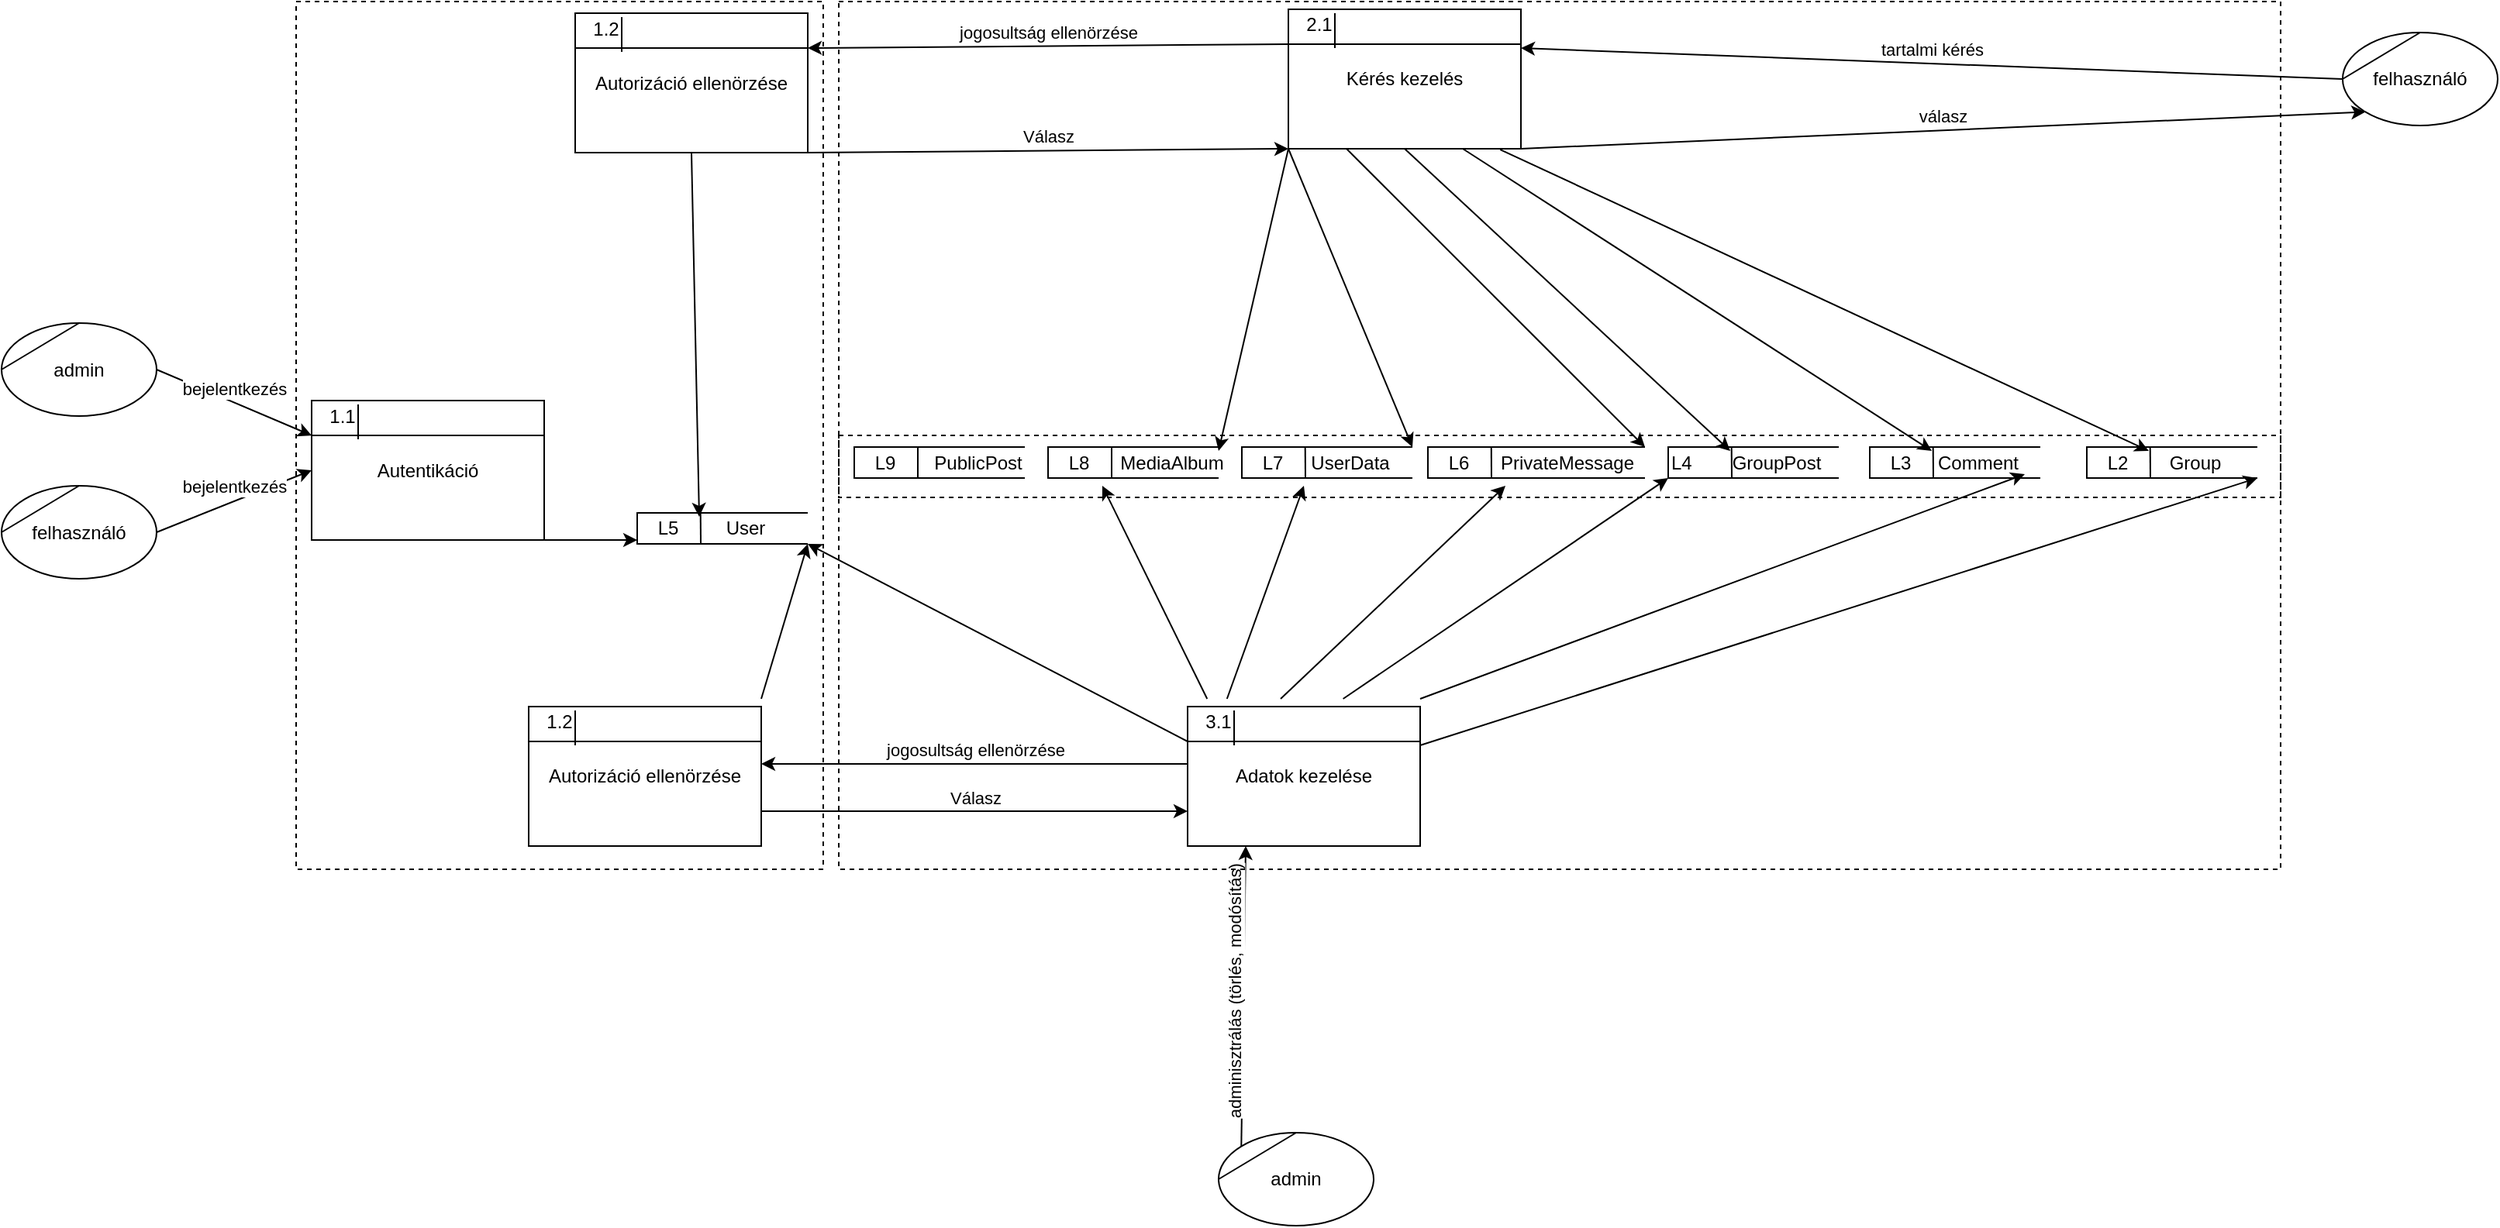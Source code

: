 <mxfile version="15.5.6" type="device"><diagram id="shE9v0hnylNguthQycy4" name="Page-1"><mxGraphModel dx="2523" dy="975" grid="1" gridSize="10" guides="1" tooltips="1" connect="1" arrows="1" fold="1" page="1" pageScale="1" pageWidth="850" pageHeight="1100" math="0" shadow="0"><root><mxCell id="0"/><mxCell id="1" parent="0"/><mxCell id="be3AMiHYgtLkQ3gNRqeP-2" value="Kérés kezelés" style="rounded=0;whiteSpace=wrap;html=1;fillColor=default;" parent="1" vertex="1"><mxGeometry x="420" y="85" width="150" height="90" as="geometry"/></mxCell><mxCell id="be3AMiHYgtLkQ3gNRqeP-3" value="2.1" style="text;html=1;strokeColor=none;fillColor=none;align=center;verticalAlign=middle;whiteSpace=wrap;rounded=0;" parent="1" vertex="1"><mxGeometry x="410" y="80" width="60" height="30" as="geometry"/></mxCell><mxCell id="be3AMiHYgtLkQ3gNRqeP-5" value="" style="endArrow=none;html=1;rounded=0;entryX=1;entryY=0.25;entryDx=0;entryDy=0;exitX=0;exitY=0.25;exitDx=0;exitDy=0;" parent="1" source="be3AMiHYgtLkQ3gNRqeP-2" target="be3AMiHYgtLkQ3gNRqeP-2" edge="1"><mxGeometry width="50" height="50" relative="1" as="geometry"><mxPoint x="280" y="405" as="sourcePoint"/><mxPoint x="330" y="355" as="targetPoint"/></mxGeometry></mxCell><mxCell id="be3AMiHYgtLkQ3gNRqeP-6" value="" style="endArrow=none;html=1;rounded=0;entryX=0;entryY=0.25;entryDx=0;entryDy=0;exitX=0;exitY=1;exitDx=0;exitDy=0;" parent="1" edge="1"><mxGeometry width="50" height="50" relative="1" as="geometry"><mxPoint x="450" y="110" as="sourcePoint"/><mxPoint x="450" y="87.5" as="targetPoint"/></mxGeometry></mxCell><mxCell id="be3AMiHYgtLkQ3gNRqeP-8" value="&lt;div&gt;felhasználó&lt;/div&gt;" style="ellipse;whiteSpace=wrap;html=1;" parent="1" vertex="1"><mxGeometry x="1100" y="100" width="100" height="60" as="geometry"/></mxCell><mxCell id="be3AMiHYgtLkQ3gNRqeP-9" value="tartalmi kérés" style="endArrow=classic;html=1;rounded=0;entryX=1;entryY=1;entryDx=0;entryDy=0;exitX=0;exitY=0.5;exitDx=0;exitDy=0;horizontal=1;verticalAlign=bottom;" parent="1" source="be3AMiHYgtLkQ3gNRqeP-8" edge="1"><mxGeometry width="50" height="50" relative="1" as="geometry"><mxPoint x="400" y="350" as="sourcePoint"/><mxPoint x="570" y="110" as="targetPoint"/></mxGeometry></mxCell><mxCell id="be3AMiHYgtLkQ3gNRqeP-10" value="Autorizáció ellenörzése" style="rounded=0;whiteSpace=wrap;html=1;fillColor=default;" parent="1" vertex="1"><mxGeometry x="-40" y="87.5" width="150" height="90" as="geometry"/></mxCell><mxCell id="be3AMiHYgtLkQ3gNRqeP-11" value="1.2" style="text;html=1;strokeColor=none;fillColor=none;align=center;verticalAlign=middle;whiteSpace=wrap;rounded=0;" parent="1" vertex="1"><mxGeometry x="-50" y="82.5" width="60" height="30" as="geometry"/></mxCell><mxCell id="be3AMiHYgtLkQ3gNRqeP-13" value="" style="endArrow=none;html=1;rounded=0;entryX=1;entryY=0.25;entryDx=0;entryDy=0;exitX=0;exitY=0.25;exitDx=0;exitDy=0;" parent="1" source="be3AMiHYgtLkQ3gNRqeP-10" target="be3AMiHYgtLkQ3gNRqeP-10" edge="1"><mxGeometry width="50" height="50" relative="1" as="geometry"><mxPoint x="-180" y="407.5" as="sourcePoint"/><mxPoint x="-130" y="357.5" as="targetPoint"/></mxGeometry></mxCell><mxCell id="be3AMiHYgtLkQ3gNRqeP-14" value="" style="endArrow=none;html=1;rounded=0;entryX=0;entryY=0.25;entryDx=0;entryDy=0;exitX=0;exitY=1;exitDx=0;exitDy=0;" parent="1" edge="1"><mxGeometry width="50" height="50" relative="1" as="geometry"><mxPoint x="-10" y="112.5" as="sourcePoint"/><mxPoint x="-10" y="90" as="targetPoint"/></mxGeometry></mxCell><mxCell id="be3AMiHYgtLkQ3gNRqeP-15" value="jogosultság ellenörzése" style="endArrow=classic;html=1;rounded=0;entryX=1;entryY=0.25;entryDx=0;entryDy=0;exitX=0;exitY=0.25;exitDx=0;exitDy=0;verticalAlign=bottom;" parent="1" source="be3AMiHYgtLkQ3gNRqeP-2" target="be3AMiHYgtLkQ3gNRqeP-10" edge="1"><mxGeometry width="50" height="50" relative="1" as="geometry"><mxPoint x="400" y="350" as="sourcePoint"/><mxPoint x="450" y="300" as="targetPoint"/></mxGeometry></mxCell><mxCell id="be3AMiHYgtLkQ3gNRqeP-16" value="Válasz" style="endArrow=classic;html=1;rounded=0;entryX=0;entryY=1;entryDx=0;entryDy=0;exitX=1;exitY=1;exitDx=0;exitDy=0;verticalAlign=bottom;startArrow=none;" parent="1" source="be3AMiHYgtLkQ3gNRqeP-10" target="be3AMiHYgtLkQ3gNRqeP-2" edge="1"><mxGeometry width="50" height="50" relative="1" as="geometry"><mxPoint x="400" y="350" as="sourcePoint"/><mxPoint x="450" y="300" as="targetPoint"/></mxGeometry></mxCell><mxCell id="be3AMiHYgtLkQ3gNRqeP-21" value="" style="strokeWidth=1;html=1;shape=mxgraph.flowchart.annotation_1;align=left;pointerEvents=1;fillColor=#FFFFFF;" parent="1" vertex="1"><mxGeometry x="510" y="367.5" width="140" height="20" as="geometry"/></mxCell><mxCell id="be3AMiHYgtLkQ3gNRqeP-22" value="" style="endArrow=none;html=1;rounded=0;entryX=0.292;entryY=-0.017;entryDx=0;entryDy=0;entryPerimeter=0;" parent="1" target="be3AMiHYgtLkQ3gNRqeP-21" edge="1"><mxGeometry width="50" height="50" relative="1" as="geometry"><mxPoint x="551" y="387.5" as="sourcePoint"/><mxPoint x="551" y="372.5" as="targetPoint"/></mxGeometry></mxCell><mxCell id="be3AMiHYgtLkQ3gNRqeP-23" value="L6" style="text;html=1;strokeColor=none;fillColor=none;align=center;verticalAlign=middle;whiteSpace=wrap;rounded=0;" parent="1" vertex="1"><mxGeometry x="500" y="362.5" width="60" height="30" as="geometry"/></mxCell><mxCell id="be3AMiHYgtLkQ3gNRqeP-24" value="PrivateMessage" style="text;html=1;strokeColor=none;fillColor=none;align=center;verticalAlign=middle;whiteSpace=wrap;rounded=0;" parent="1" vertex="1"><mxGeometry x="570" y="362.5" width="60" height="30" as="geometry"/></mxCell><mxCell id="be3AMiHYgtLkQ3gNRqeP-25" value="" style="strokeWidth=1;html=1;shape=mxgraph.flowchart.annotation_1;align=left;pointerEvents=1;fillColor=#FFFFFF;" parent="1" vertex="1"><mxGeometry x="390" y="367.5" width="110" height="20" as="geometry"/></mxCell><mxCell id="be3AMiHYgtLkQ3gNRqeP-26" value="" style="endArrow=none;html=1;rounded=0;entryX=0.014;entryY=0.163;entryDx=0;entryDy=0;entryPerimeter=0;" parent="1" target="be3AMiHYgtLkQ3gNRqeP-28" edge="1"><mxGeometry width="50" height="50" relative="1" as="geometry"><mxPoint x="431" y="387.5" as="sourcePoint"/><mxPoint x="500" y="407.5" as="targetPoint"/></mxGeometry></mxCell><mxCell id="be3AMiHYgtLkQ3gNRqeP-27" value="L7" style="text;html=1;strokeColor=none;fillColor=none;align=center;verticalAlign=middle;whiteSpace=wrap;rounded=0;" parent="1" vertex="1"><mxGeometry x="380" y="362.5" width="60" height="30" as="geometry"/></mxCell><mxCell id="be3AMiHYgtLkQ3gNRqeP-28" value="UserData" style="text;html=1;strokeColor=none;fillColor=none;align=center;verticalAlign=middle;whiteSpace=wrap;rounded=0;" parent="1" vertex="1"><mxGeometry x="430" y="362.5" width="60" height="30" as="geometry"/></mxCell><mxCell id="be3AMiHYgtLkQ3gNRqeP-29" value="" style="strokeWidth=1;html=1;shape=mxgraph.flowchart.annotation_1;align=left;pointerEvents=1;fillColor=#FFFFFF;" parent="1" vertex="1"><mxGeometry x="265" y="367.5" width="110" height="20" as="geometry"/></mxCell><mxCell id="be3AMiHYgtLkQ3gNRqeP-30" value="" style="endArrow=none;html=1;rounded=0;" parent="1" edge="1"><mxGeometry width="50" height="50" relative="1" as="geometry"><mxPoint x="306" y="387.5" as="sourcePoint"/><mxPoint x="306" y="367.5" as="targetPoint"/></mxGeometry></mxCell><mxCell id="be3AMiHYgtLkQ3gNRqeP-31" value="L8" style="text;html=1;strokeColor=none;fillColor=none;align=center;verticalAlign=middle;whiteSpace=wrap;rounded=0;" parent="1" vertex="1"><mxGeometry x="255" y="362.5" width="60" height="30" as="geometry"/></mxCell><mxCell id="be3AMiHYgtLkQ3gNRqeP-32" value="MediaAlbum" style="text;html=1;strokeColor=none;fillColor=none;align=center;verticalAlign=middle;whiteSpace=wrap;rounded=0;" parent="1" vertex="1"><mxGeometry x="315" y="362.5" width="60" height="30" as="geometry"/></mxCell><mxCell id="be3AMiHYgtLkQ3gNRqeP-33" value="" style="strokeWidth=1;html=1;shape=mxgraph.flowchart.annotation_1;align=left;pointerEvents=1;fillColor=#FFFFFF;" parent="1" vertex="1"><mxGeometry x="140" y="367.5" width="110" height="20" as="geometry"/></mxCell><mxCell id="be3AMiHYgtLkQ3gNRqeP-34" value="" style="endArrow=none;html=1;rounded=0;" parent="1" edge="1"><mxGeometry width="50" height="50" relative="1" as="geometry"><mxPoint x="181" y="387.5" as="sourcePoint"/><mxPoint x="181" y="367.5" as="targetPoint"/></mxGeometry></mxCell><mxCell id="be3AMiHYgtLkQ3gNRqeP-35" value="L9" style="text;html=1;strokeColor=none;fillColor=none;align=center;verticalAlign=middle;whiteSpace=wrap;rounded=0;" parent="1" vertex="1"><mxGeometry x="130" y="362.5" width="60" height="30" as="geometry"/></mxCell><mxCell id="be3AMiHYgtLkQ3gNRqeP-36" value="PublicPost" style="text;html=1;strokeColor=none;fillColor=none;align=center;verticalAlign=middle;whiteSpace=wrap;rounded=0;" parent="1" vertex="1"><mxGeometry x="190" y="362.5" width="60" height="30" as="geometry"/></mxCell><mxCell id="be3AMiHYgtLkQ3gNRqeP-48" value="" style="strokeWidth=1;html=1;shape=mxgraph.flowchart.annotation_1;align=left;pointerEvents=1;fillColor=#FFFFFF;" parent="1" vertex="1"><mxGeometry x="935" y="367.5" width="110" height="20" as="geometry"/></mxCell><mxCell id="be3AMiHYgtLkQ3gNRqeP-49" value="" style="endArrow=none;html=1;rounded=0;entryX=0.014;entryY=0.163;entryDx=0;entryDy=0;entryPerimeter=0;" parent="1" target="be3AMiHYgtLkQ3gNRqeP-51" edge="1"><mxGeometry width="50" height="50" relative="1" as="geometry"><mxPoint x="976" y="387.5" as="sourcePoint"/><mxPoint x="1045" y="407.5" as="targetPoint"/></mxGeometry></mxCell><mxCell id="be3AMiHYgtLkQ3gNRqeP-50" value="L2" style="text;html=1;strokeColor=none;fillColor=none;align=center;verticalAlign=middle;whiteSpace=wrap;rounded=0;" parent="1" vertex="1"><mxGeometry x="925" y="362.5" width="60" height="30" as="geometry"/></mxCell><mxCell id="be3AMiHYgtLkQ3gNRqeP-51" value="Group" style="text;html=1;strokeColor=none;fillColor=none;align=center;verticalAlign=middle;whiteSpace=wrap;rounded=0;" parent="1" vertex="1"><mxGeometry x="975" y="362.5" width="60" height="30" as="geometry"/></mxCell><mxCell id="be3AMiHYgtLkQ3gNRqeP-52" value="" style="strokeWidth=1;html=1;shape=mxgraph.flowchart.annotation_1;align=left;pointerEvents=1;fillColor=#FFFFFF;" parent="1" vertex="1"><mxGeometry x="795" y="367.5" width="110" height="20" as="geometry"/></mxCell><mxCell id="be3AMiHYgtLkQ3gNRqeP-53" value="" style="endArrow=none;html=1;rounded=0;entryX=0.014;entryY=0.163;entryDx=0;entryDy=0;entryPerimeter=0;" parent="1" target="be3AMiHYgtLkQ3gNRqeP-55" edge="1"><mxGeometry width="50" height="50" relative="1" as="geometry"><mxPoint x="836" y="387.5" as="sourcePoint"/><mxPoint x="905" y="407.5" as="targetPoint"/></mxGeometry></mxCell><mxCell id="be3AMiHYgtLkQ3gNRqeP-54" value="L3" style="text;html=1;strokeColor=none;fillColor=none;align=center;verticalAlign=middle;whiteSpace=wrap;rounded=0;" parent="1" vertex="1"><mxGeometry x="785" y="362.5" width="60" height="30" as="geometry"/></mxCell><mxCell id="be3AMiHYgtLkQ3gNRqeP-55" value="&lt;div&gt;Comment&lt;/div&gt;" style="text;html=1;strokeColor=none;fillColor=none;align=center;verticalAlign=middle;whiteSpace=wrap;rounded=0;" parent="1" vertex="1"><mxGeometry x="835" y="362.5" width="60" height="30" as="geometry"/></mxCell><mxCell id="be3AMiHYgtLkQ3gNRqeP-56" value="L4" style="strokeWidth=1;html=1;shape=mxgraph.flowchart.annotation_1;align=left;pointerEvents=1;fillColor=#FFFFFF;" parent="1" vertex="1"><mxGeometry x="665" y="367.5" width="110" height="20" as="geometry"/></mxCell><mxCell id="be3AMiHYgtLkQ3gNRqeP-57" value="" style="endArrow=none;html=1;rounded=0;entryX=0.014;entryY=0.163;entryDx=0;entryDy=0;entryPerimeter=0;" parent="1" target="be3AMiHYgtLkQ3gNRqeP-58" edge="1"><mxGeometry width="50" height="50" relative="1" as="geometry"><mxPoint x="706" y="387.5" as="sourcePoint"/><mxPoint x="775" y="407.5" as="targetPoint"/></mxGeometry></mxCell><mxCell id="be3AMiHYgtLkQ3gNRqeP-58" value="GroupPost" style="text;html=1;strokeColor=none;fillColor=none;align=center;verticalAlign=middle;whiteSpace=wrap;rounded=0;" parent="1" vertex="1"><mxGeometry x="705" y="362.5" width="60" height="30" as="geometry"/></mxCell><mxCell id="be3AMiHYgtLkQ3gNRqeP-59" value="válasz" style="endArrow=classic;html=1;rounded=0;entryX=0;entryY=1;entryDx=0;entryDy=0;exitX=1;exitY=1;exitDx=0;exitDy=0;verticalAlign=bottom;" parent="1" source="be3AMiHYgtLkQ3gNRqeP-2" target="be3AMiHYgtLkQ3gNRqeP-8" edge="1"><mxGeometry width="50" height="50" relative="1" as="geometry"><mxPoint x="400" y="350" as="sourcePoint"/><mxPoint x="450" y="300" as="targetPoint"/></mxGeometry></mxCell><mxCell id="be3AMiHYgtLkQ3gNRqeP-61" value="" style="endArrow=classic;html=1;rounded=0;entryX=1;entryY=0.25;entryDx=0;entryDy=0;exitX=0;exitY=1;exitDx=0;exitDy=0;" parent="1" source="be3AMiHYgtLkQ3gNRqeP-2" target="be3AMiHYgtLkQ3gNRqeP-32" edge="1"><mxGeometry width="50" height="50" relative="1" as="geometry"><mxPoint x="400" y="260" as="sourcePoint"/><mxPoint x="450" y="210" as="targetPoint"/></mxGeometry></mxCell><mxCell id="be3AMiHYgtLkQ3gNRqeP-62" value="" style="endArrow=classic;html=1;rounded=0;entryX=1;entryY=0;entryDx=0;entryDy=0;entryPerimeter=0;exitX=0;exitY=1;exitDx=0;exitDy=0;" parent="1" source="be3AMiHYgtLkQ3gNRqeP-2" target="be3AMiHYgtLkQ3gNRqeP-25" edge="1"><mxGeometry width="50" height="50" relative="1" as="geometry"><mxPoint x="400" y="260" as="sourcePoint"/><mxPoint x="450" y="210" as="targetPoint"/></mxGeometry></mxCell><mxCell id="be3AMiHYgtLkQ3gNRqeP-63" value="" style="endArrow=classic;html=1;rounded=0;entryX=1;entryY=0;entryDx=0;entryDy=0;entryPerimeter=0;exitX=0.25;exitY=1;exitDx=0;exitDy=0;" parent="1" source="be3AMiHYgtLkQ3gNRqeP-2" target="be3AMiHYgtLkQ3gNRqeP-21" edge="1"><mxGeometry width="50" height="50" relative="1" as="geometry"><mxPoint x="400" y="260" as="sourcePoint"/><mxPoint x="450" y="210" as="targetPoint"/></mxGeometry></mxCell><mxCell id="be3AMiHYgtLkQ3gNRqeP-64" value="" style="endArrow=classic;html=1;rounded=0;entryX=0;entryY=0.25;entryDx=0;entryDy=0;exitX=0.5;exitY=1;exitDx=0;exitDy=0;" parent="1" source="be3AMiHYgtLkQ3gNRqeP-2" target="be3AMiHYgtLkQ3gNRqeP-58" edge="1"><mxGeometry width="50" height="50" relative="1" as="geometry"><mxPoint x="400" y="260" as="sourcePoint"/><mxPoint x="450" y="210" as="targetPoint"/></mxGeometry></mxCell><mxCell id="be3AMiHYgtLkQ3gNRqeP-65" value="" style="endArrow=classic;html=1;rounded=0;exitX=0.75;exitY=1;exitDx=0;exitDy=0;entryX=0;entryY=0.25;entryDx=0;entryDy=0;" parent="1" source="be3AMiHYgtLkQ3gNRqeP-2" target="be3AMiHYgtLkQ3gNRqeP-55" edge="1"><mxGeometry width="50" height="50" relative="1" as="geometry"><mxPoint x="400" y="260" as="sourcePoint"/><mxPoint x="450" y="210" as="targetPoint"/></mxGeometry></mxCell><mxCell id="be3AMiHYgtLkQ3gNRqeP-66" value="" style="endArrow=classic;html=1;rounded=0;entryX=0;entryY=0.25;entryDx=0;entryDy=0;exitX=0.911;exitY=1.006;exitDx=0;exitDy=0;exitPerimeter=0;" parent="1" source="be3AMiHYgtLkQ3gNRqeP-2" target="be3AMiHYgtLkQ3gNRqeP-51" edge="1"><mxGeometry width="50" height="50" relative="1" as="geometry"><mxPoint x="440" y="270" as="sourcePoint"/><mxPoint x="490" y="220" as="targetPoint"/></mxGeometry></mxCell><mxCell id="be3AMiHYgtLkQ3gNRqeP-69" value="" style="endArrow=none;html=1;rounded=0;entryX=0.5;entryY=0;entryDx=0;entryDy=0;" parent="1" target="be3AMiHYgtLkQ3gNRqeP-8" edge="1"><mxGeometry width="50" height="50" relative="1" as="geometry"><mxPoint x="1100" y="130" as="sourcePoint"/><mxPoint x="820" y="330" as="targetPoint"/></mxGeometry></mxCell><mxCell id="be3AMiHYgtLkQ3gNRqeP-70" value="Autentikáció" style="rounded=0;whiteSpace=wrap;html=1;fillColor=default;" parent="1" vertex="1"><mxGeometry x="-210" y="337.5" width="150" height="90" as="geometry"/></mxCell><mxCell id="be3AMiHYgtLkQ3gNRqeP-71" value="1.1" style="text;html=1;strokeColor=none;fillColor=none;align=center;verticalAlign=middle;whiteSpace=wrap;rounded=0;" parent="1" vertex="1"><mxGeometry x="-220" y="332.5" width="60" height="30" as="geometry"/></mxCell><mxCell id="be3AMiHYgtLkQ3gNRqeP-73" value="" style="endArrow=none;html=1;rounded=0;entryX=1;entryY=0.25;entryDx=0;entryDy=0;exitX=0;exitY=0.25;exitDx=0;exitDy=0;" parent="1" source="be3AMiHYgtLkQ3gNRqeP-70" target="be3AMiHYgtLkQ3gNRqeP-70" edge="1"><mxGeometry width="50" height="50" relative="1" as="geometry"><mxPoint x="-350" y="657.5" as="sourcePoint"/><mxPoint x="-300" y="607.5" as="targetPoint"/></mxGeometry></mxCell><mxCell id="be3AMiHYgtLkQ3gNRqeP-74" value="" style="endArrow=none;html=1;rounded=0;entryX=0;entryY=0.25;entryDx=0;entryDy=0;exitX=0;exitY=1;exitDx=0;exitDy=0;" parent="1" edge="1"><mxGeometry width="50" height="50" relative="1" as="geometry"><mxPoint x="-180" y="362.5" as="sourcePoint"/><mxPoint x="-180" y="340" as="targetPoint"/></mxGeometry></mxCell><mxCell id="be3AMiHYgtLkQ3gNRqeP-75" value="" style="strokeWidth=1;html=1;shape=mxgraph.flowchart.annotation_1;align=left;pointerEvents=1;fillColor=#FFFFFF;" parent="1" vertex="1"><mxGeometry y="410" width="110" height="20" as="geometry"/></mxCell><mxCell id="be3AMiHYgtLkQ3gNRqeP-76" value="" style="endArrow=none;html=1;rounded=0;entryX=0.014;entryY=0.163;entryDx=0;entryDy=0;entryPerimeter=0;" parent="1" target="be3AMiHYgtLkQ3gNRqeP-78" edge="1"><mxGeometry width="50" height="50" relative="1" as="geometry"><mxPoint x="41" y="430" as="sourcePoint"/><mxPoint x="110" y="450" as="targetPoint"/></mxGeometry></mxCell><mxCell id="be3AMiHYgtLkQ3gNRqeP-77" value="L5" style="text;html=1;strokeColor=none;fillColor=none;align=center;verticalAlign=middle;whiteSpace=wrap;rounded=0;" parent="1" vertex="1"><mxGeometry x="-10" y="405" width="60" height="30" as="geometry"/></mxCell><mxCell id="be3AMiHYgtLkQ3gNRqeP-78" value="User" style="text;html=1;strokeColor=none;fillColor=none;align=center;verticalAlign=middle;whiteSpace=wrap;rounded=0;" parent="1" vertex="1"><mxGeometry x="40" y="405" width="60" height="30" as="geometry"/></mxCell><mxCell id="be3AMiHYgtLkQ3gNRqeP-79" value="" style="endArrow=classic;html=1;rounded=0;entryX=0.167;entryY=0.5;entryDx=0;entryDy=0;entryPerimeter=0;exitX=1;exitY=1;exitDx=0;exitDy=0;" parent="1" source="be3AMiHYgtLkQ3gNRqeP-70" edge="1"><mxGeometry width="50" height="50" relative="1" as="geometry"><mxPoint x="10" y="477.5" as="sourcePoint"/><mxPoint x="0.02" y="427.5" as="targetPoint"/></mxGeometry></mxCell><mxCell id="be3AMiHYgtLkQ3gNRqeP-80" value="&lt;div&gt;felhasználó&lt;/div&gt;" style="ellipse;whiteSpace=wrap;html=1;" parent="1" vertex="1"><mxGeometry x="-410" y="392.5" width="100" height="60" as="geometry"/></mxCell><mxCell id="be3AMiHYgtLkQ3gNRqeP-81" value="" style="endArrow=none;html=1;rounded=0;entryX=0.5;entryY=0;entryDx=0;entryDy=0;" parent="1" target="be3AMiHYgtLkQ3gNRqeP-80" edge="1"><mxGeometry width="50" height="50" relative="1" as="geometry"><mxPoint x="-410" y="422.5" as="sourcePoint"/><mxPoint x="-690" y="622.5" as="targetPoint"/></mxGeometry></mxCell><mxCell id="be3AMiHYgtLkQ3gNRqeP-82" value="bejelentkezés" style="endArrow=classic;html=1;rounded=0;entryX=0;entryY=0.5;entryDx=0;entryDy=0;exitX=1;exitY=0.5;exitDx=0;exitDy=0;verticalAlign=bottom;" parent="1" source="be3AMiHYgtLkQ3gNRqeP-80" target="be3AMiHYgtLkQ3gNRqeP-70" edge="1"><mxGeometry width="50" height="50" relative="1" as="geometry"><mxPoint y="357.5" as="sourcePoint"/><mxPoint x="50" y="307.5" as="targetPoint"/></mxGeometry></mxCell><mxCell id="be3AMiHYgtLkQ3gNRqeP-85" value="admin" style="ellipse;whiteSpace=wrap;html=1;" parent="1" vertex="1"><mxGeometry x="-410" y="287.5" width="100" height="60" as="geometry"/></mxCell><mxCell id="be3AMiHYgtLkQ3gNRqeP-86" value="" style="endArrow=none;html=1;rounded=0;entryX=0.5;entryY=0;entryDx=0;entryDy=0;" parent="1" target="be3AMiHYgtLkQ3gNRqeP-85" edge="1"><mxGeometry width="50" height="50" relative="1" as="geometry"><mxPoint x="-410" y="317.5" as="sourcePoint"/><mxPoint x="-690" y="517.5" as="targetPoint"/></mxGeometry></mxCell><mxCell id="be3AMiHYgtLkQ3gNRqeP-87" value="bejelentkezés" style="endArrow=classic;html=1;rounded=0;entryX=0;entryY=0.25;entryDx=0;entryDy=0;exitX=1;exitY=0.5;exitDx=0;exitDy=0;verticalAlign=bottom;" parent="1" source="be3AMiHYgtLkQ3gNRqeP-85" target="be3AMiHYgtLkQ3gNRqeP-70" edge="1"><mxGeometry width="50" height="50" relative="1" as="geometry"><mxPoint x="120" y="267.5" as="sourcePoint"/><mxPoint x="170" y="217.5" as="targetPoint"/></mxGeometry></mxCell><mxCell id="be3AMiHYgtLkQ3gNRqeP-88" value="admin" style="ellipse;whiteSpace=wrap;html=1;verticalAlign=middle;" parent="1" vertex="1"><mxGeometry x="375" y="810" width="100" height="60" as="geometry"/></mxCell><mxCell id="be3AMiHYgtLkQ3gNRqeP-89" value="" style="endArrow=none;html=1;rounded=0;entryX=0.5;entryY=0;entryDx=0;entryDy=0;verticalAlign=middle;exitX=0;exitY=0.5;exitDx=0;exitDy=0;" parent="1" source="be3AMiHYgtLkQ3gNRqeP-88" target="be3AMiHYgtLkQ3gNRqeP-88" edge="1"><mxGeometry width="50" height="50" relative="1" as="geometry"><mxPoint x="395" y="780" as="sourcePoint"/><mxPoint x="115" y="980" as="targetPoint"/></mxGeometry></mxCell><mxCell id="be3AMiHYgtLkQ3gNRqeP-90" value="Adatok kezelése" style="rounded=0;whiteSpace=wrap;html=1;fillColor=default;" parent="1" vertex="1"><mxGeometry x="355" y="535" width="150" height="90" as="geometry"/></mxCell><mxCell id="be3AMiHYgtLkQ3gNRqeP-91" value="3.1" style="text;html=1;strokeColor=none;fillColor=none;align=center;verticalAlign=middle;whiteSpace=wrap;rounded=0;" parent="1" vertex="1"><mxGeometry x="345" y="530" width="60" height="30" as="geometry"/></mxCell><mxCell id="be3AMiHYgtLkQ3gNRqeP-93" value="" style="endArrow=none;html=1;rounded=0;entryX=1;entryY=0.25;entryDx=0;entryDy=0;exitX=0;exitY=0.25;exitDx=0;exitDy=0;" parent="1" source="be3AMiHYgtLkQ3gNRqeP-90" target="be3AMiHYgtLkQ3gNRqeP-90" edge="1"><mxGeometry width="50" height="50" relative="1" as="geometry"><mxPoint x="215" y="855" as="sourcePoint"/><mxPoint x="265" y="805" as="targetPoint"/></mxGeometry></mxCell><mxCell id="be3AMiHYgtLkQ3gNRqeP-94" value="" style="endArrow=none;html=1;rounded=0;entryX=0;entryY=0.25;entryDx=0;entryDy=0;exitX=0;exitY=1;exitDx=0;exitDy=0;" parent="1" edge="1"><mxGeometry width="50" height="50" relative="1" as="geometry"><mxPoint x="385" y="560" as="sourcePoint"/><mxPoint x="385" y="537.5" as="targetPoint"/></mxGeometry></mxCell><mxCell id="be3AMiHYgtLkQ3gNRqeP-95" value="adminisztrálás (törlés, modósítás)" style="endArrow=classic;html=1;rounded=0;entryX=0.25;entryY=1;entryDx=0;entryDy=0;exitX=0;exitY=0;exitDx=0;exitDy=0;verticalAlign=bottom;horizontal=0;fontSize=11;" parent="1" source="be3AMiHYgtLkQ3gNRqeP-88" target="be3AMiHYgtLkQ3gNRqeP-90" edge="1"><mxGeometry width="50" height="50" relative="1" as="geometry"><mxPoint x="290" y="450" as="sourcePoint"/><mxPoint x="340" y="400" as="targetPoint"/></mxGeometry></mxCell><mxCell id="be3AMiHYgtLkQ3gNRqeP-96" value="" style="endArrow=classic;html=1;rounded=0;fontSize=11;entryX=1;entryY=1;entryDx=0;entryDy=0;entryPerimeter=0;exitX=0;exitY=0.25;exitDx=0;exitDy=0;" parent="1" source="be3AMiHYgtLkQ3gNRqeP-90" target="be3AMiHYgtLkQ3gNRqeP-75" edge="1"><mxGeometry width="50" height="50" relative="1" as="geometry"><mxPoint x="220" y="480" as="sourcePoint"/><mxPoint x="270" y="430" as="targetPoint"/></mxGeometry></mxCell><mxCell id="be3AMiHYgtLkQ3gNRqeP-98" value="" style="endArrow=classic;html=1;rounded=0;fontSize=11;entryX=0.75;entryY=1;entryDx=0;entryDy=0;" parent="1" source="be3AMiHYgtLkQ3gNRqeP-91" target="be3AMiHYgtLkQ3gNRqeP-31" edge="1"><mxGeometry width="50" height="50" relative="1" as="geometry"><mxPoint x="340" y="510" as="sourcePoint"/><mxPoint x="390" y="460" as="targetPoint"/></mxGeometry></mxCell><mxCell id="be3AMiHYgtLkQ3gNRqeP-99" value="" style="endArrow=classic;html=1;rounded=0;fontSize=11;entryX=0;entryY=1;entryDx=0;entryDy=0;" parent="1" source="be3AMiHYgtLkQ3gNRqeP-91" target="be3AMiHYgtLkQ3gNRqeP-28" edge="1"><mxGeometry width="50" height="50" relative="1" as="geometry"><mxPoint x="340" y="510" as="sourcePoint"/><mxPoint x="390" y="460" as="targetPoint"/></mxGeometry></mxCell><mxCell id="be3AMiHYgtLkQ3gNRqeP-100" value="" style="endArrow=classic;html=1;rounded=0;fontSize=11;entryX=1;entryY=1;entryDx=0;entryDy=0;exitX=0.25;exitY=0;exitDx=0;exitDy=0;" parent="1" target="be3AMiHYgtLkQ3gNRqeP-23" edge="1"><mxGeometry width="50" height="50" relative="1" as="geometry"><mxPoint x="415" y="530" as="sourcePoint"/><mxPoint x="390" y="460" as="targetPoint"/></mxGeometry></mxCell><mxCell id="be3AMiHYgtLkQ3gNRqeP-101" value="Autorizáció ellenörzése" style="rounded=0;whiteSpace=wrap;html=1;fillColor=default;" parent="1" vertex="1"><mxGeometry x="-70" y="535" width="150" height="90" as="geometry"/></mxCell><mxCell id="be3AMiHYgtLkQ3gNRqeP-102" value="1.2" style="text;html=1;strokeColor=none;fillColor=none;align=center;verticalAlign=middle;whiteSpace=wrap;rounded=0;" parent="1" vertex="1"><mxGeometry x="-80" y="530" width="60" height="30" as="geometry"/></mxCell><mxCell id="be3AMiHYgtLkQ3gNRqeP-104" value="" style="endArrow=none;html=1;rounded=0;entryX=1;entryY=0.25;entryDx=0;entryDy=0;exitX=0;exitY=0.25;exitDx=0;exitDy=0;" parent="1" source="be3AMiHYgtLkQ3gNRqeP-101" target="be3AMiHYgtLkQ3gNRqeP-101" edge="1"><mxGeometry width="50" height="50" relative="1" as="geometry"><mxPoint x="-210" y="855" as="sourcePoint"/><mxPoint x="-160" y="805" as="targetPoint"/></mxGeometry></mxCell><mxCell id="be3AMiHYgtLkQ3gNRqeP-105" value="" style="endArrow=none;html=1;rounded=0;entryX=0;entryY=0.25;entryDx=0;entryDy=0;exitX=0;exitY=1;exitDx=0;exitDy=0;" parent="1" edge="1"><mxGeometry width="50" height="50" relative="1" as="geometry"><mxPoint x="-40" y="560" as="sourcePoint"/><mxPoint x="-40" y="537.5" as="targetPoint"/></mxGeometry></mxCell><mxCell id="be3AMiHYgtLkQ3gNRqeP-106" value="jogosultság ellenörzése" style="endArrow=classic;html=1;rounded=0;verticalAlign=bottom;entryX=1;entryY=0.411;entryDx=0;entryDy=0;entryPerimeter=0;exitX=0;exitY=0.411;exitDx=0;exitDy=0;exitPerimeter=0;" parent="1" source="be3AMiHYgtLkQ3gNRqeP-90" target="be3AMiHYgtLkQ3gNRqeP-101" edge="1"><mxGeometry width="50" height="50" relative="1" as="geometry"><mxPoint x="350" y="572" as="sourcePoint"/><mxPoint x="190" y="571" as="targetPoint"/></mxGeometry></mxCell><mxCell id="be3AMiHYgtLkQ3gNRqeP-107" value="Válasz" style="endArrow=classic;html=1;rounded=0;entryX=0;entryY=0.75;entryDx=0;entryDy=0;exitX=1;exitY=0.75;exitDx=0;exitDy=0;verticalAlign=bottom;" parent="1" source="be3AMiHYgtLkQ3gNRqeP-101" target="be3AMiHYgtLkQ3gNRqeP-90" edge="1"><mxGeometry width="50" height="50" relative="1" as="geometry"><mxPoint x="540.0" y="600" as="sourcePoint"/><mxPoint x="710.0" y="600" as="targetPoint"/></mxGeometry></mxCell><mxCell id="be3AMiHYgtLkQ3gNRqeP-108" value="" style="endArrow=classic;html=1;rounded=0;fontSize=11;entryX=0;entryY=1;entryDx=0;entryDy=0;entryPerimeter=0;" parent="1" target="be3AMiHYgtLkQ3gNRqeP-56" edge="1"><mxGeometry width="50" height="50" relative="1" as="geometry"><mxPoint x="455.299" y="530" as="sourcePoint"/><mxPoint x="510" y="350" as="targetPoint"/></mxGeometry></mxCell><mxCell id="be3AMiHYgtLkQ3gNRqeP-109" value="" style="endArrow=classic;html=1;rounded=0;fontSize=11;entryX=1;entryY=0.75;entryDx=0;entryDy=0;exitX=1;exitY=0;exitDx=0;exitDy=0;" parent="1" target="be3AMiHYgtLkQ3gNRqeP-55" edge="1"><mxGeometry width="50" height="50" relative="1" as="geometry"><mxPoint x="505" y="530" as="sourcePoint"/><mxPoint x="570" y="350" as="targetPoint"/></mxGeometry></mxCell><mxCell id="be3AMiHYgtLkQ3gNRqeP-110" value="" style="endArrow=classic;html=1;rounded=0;fontSize=11;entryX=1;entryY=1;entryDx=0;entryDy=0;entryPerimeter=0;exitX=1;exitY=1;exitDx=0;exitDy=0;" parent="1" target="be3AMiHYgtLkQ3gNRqeP-48" edge="1"><mxGeometry width="50" height="50" relative="1" as="geometry"><mxPoint x="505" y="560" as="sourcePoint"/><mxPoint x="570" y="350" as="targetPoint"/></mxGeometry></mxCell><mxCell id="be3AMiHYgtLkQ3gNRqeP-67" value="" style="rounded=0;whiteSpace=wrap;html=1;fontSize=12;strokeWidth=1;fillColor=none;dashed=1;" parent="1" vertex="1"><mxGeometry x="130" y="360" width="930" height="280" as="geometry"/></mxCell><mxCell id="EO6sffTlCiUw2Q9AngvU-4" value="" style="endArrow=classic;html=1;rounded=0;entryX=0;entryY=0.25;entryDx=0;entryDy=0;exitX=0.5;exitY=1;exitDx=0;exitDy=0;" parent="1" source="be3AMiHYgtLkQ3gNRqeP-10" target="be3AMiHYgtLkQ3gNRqeP-78" edge="1"><mxGeometry width="50" height="50" relative="1" as="geometry"><mxPoint x="110" y="410" as="sourcePoint"/><mxPoint x="160" y="360" as="targetPoint"/></mxGeometry></mxCell><mxCell id="EO6sffTlCiUw2Q9AngvU-6" value="" style="endArrow=classic;html=1;rounded=0;entryX=1;entryY=1;entryDx=0;entryDy=0;entryPerimeter=0;" parent="1" target="be3AMiHYgtLkQ3gNRqeP-75" edge="1"><mxGeometry width="50" height="50" relative="1" as="geometry"><mxPoint x="80" y="530" as="sourcePoint"/><mxPoint x="260" y="440" as="targetPoint"/></mxGeometry></mxCell><mxCell id="MnKngQj8_vItm_QAx4Y5-1" value="" style="rounded=0;whiteSpace=wrap;html=1;fontSize=12;strokeWidth=1;fillColor=none;dashed=1;" vertex="1" parent="1"><mxGeometry x="-220" y="80" width="340" height="560" as="geometry"/></mxCell><mxCell id="MnKngQj8_vItm_QAx4Y5-4" value="" style="rounded=0;whiteSpace=wrap;html=1;fontSize=12;strokeWidth=1;fillColor=none;dashed=1;" vertex="1" parent="1"><mxGeometry x="130" y="80" width="930" height="320" as="geometry"/></mxCell></root></mxGraphModel></diagram></mxfile>